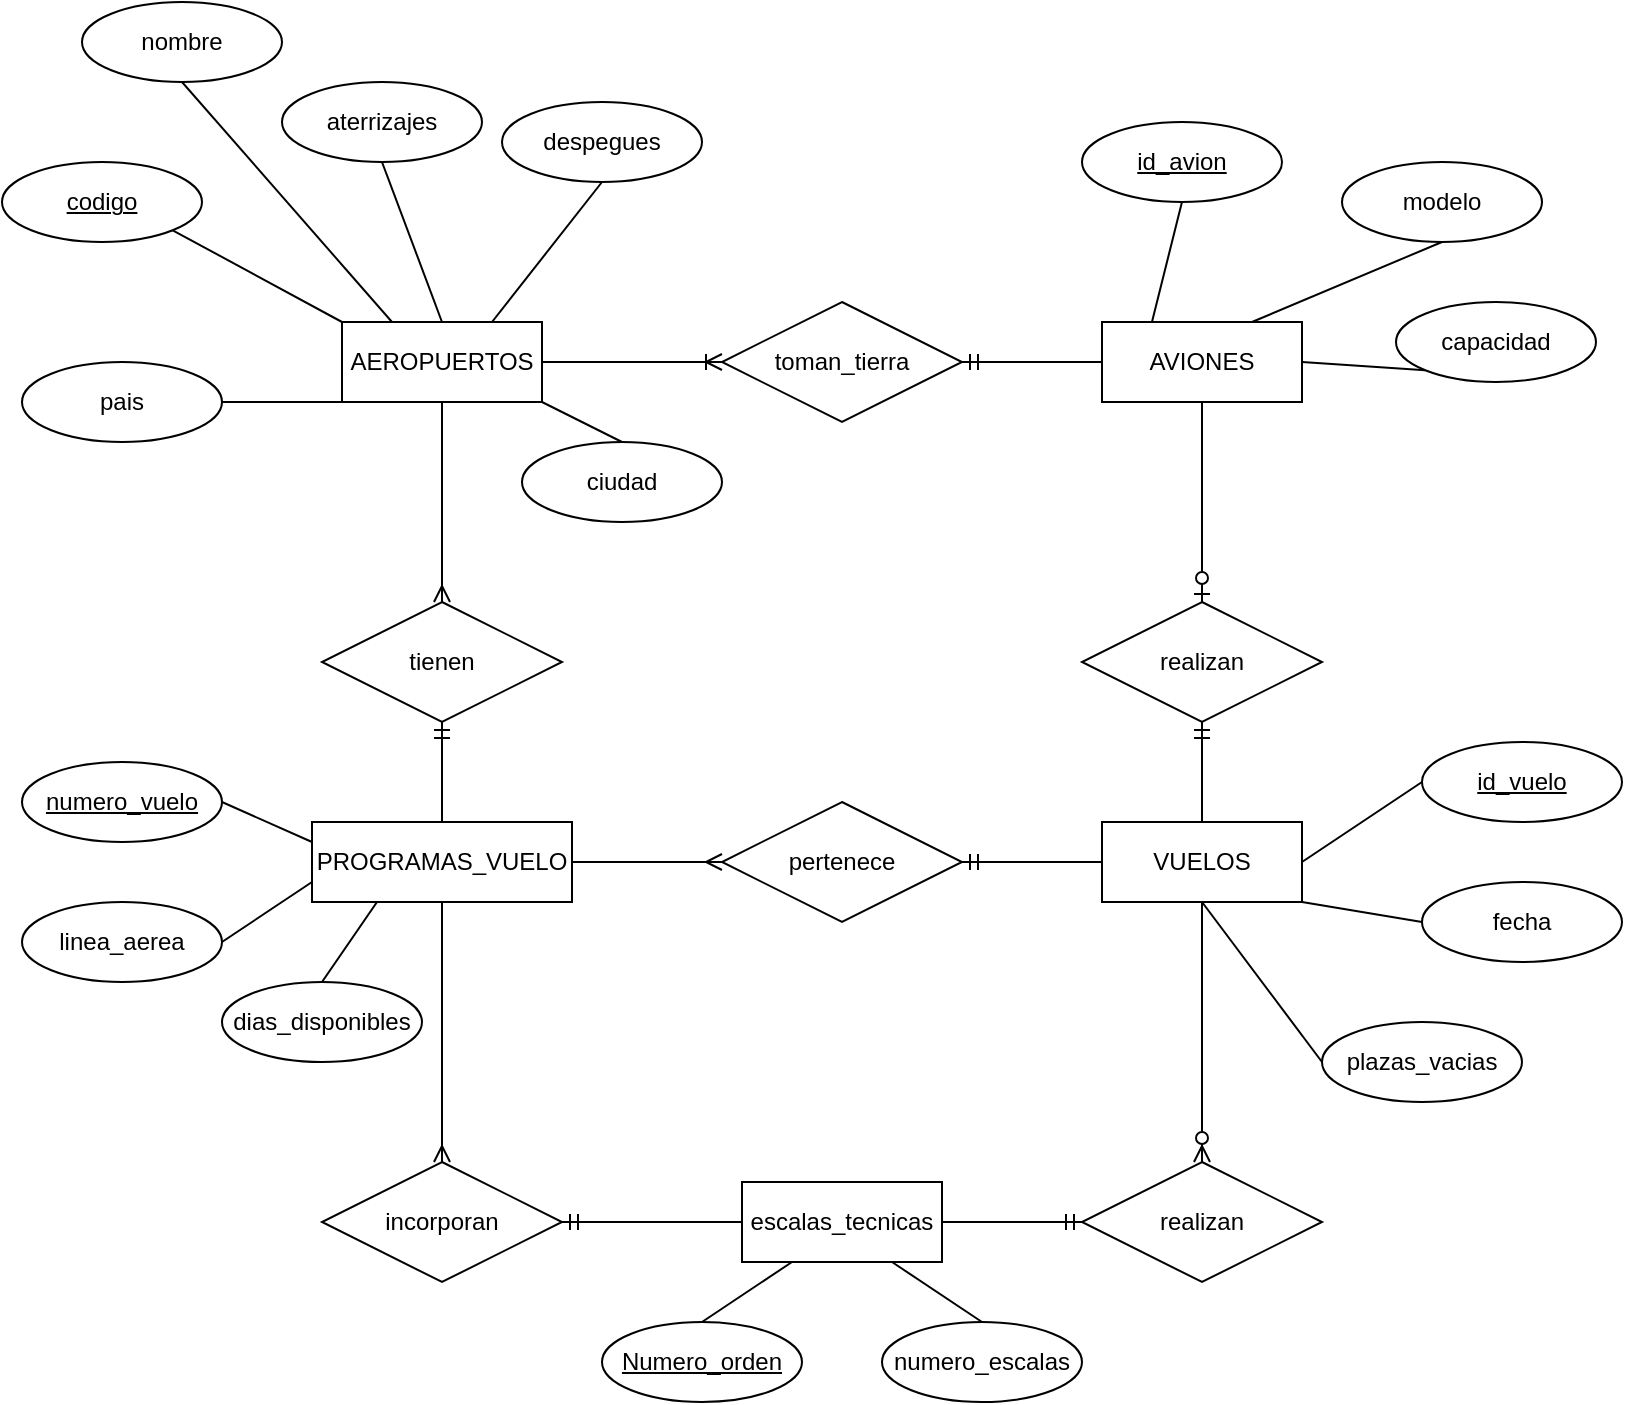 <mxfile version="13.10.0" type="github">
  <diagram id="dRUiO_fBCLAAtDsuohW3" name="Page-1">
    <mxGraphModel dx="868" dy="450" grid="1" gridSize="10" guides="1" tooltips="1" connect="1" arrows="1" fold="1" page="1" pageScale="1" pageWidth="827" pageHeight="1169" math="0" shadow="0">
      <root>
        <mxCell id="0" />
        <mxCell id="1" parent="0" />
        <mxCell id="XjwWoGs6GViRfNdkRNjS-35" style="rounded=0;orthogonalLoop=1;jettySize=auto;html=1;exitX=0.5;exitY=1;exitDx=0;exitDy=0;entryX=0.5;entryY=0;entryDx=0;entryDy=0;startArrow=none;startFill=0;endArrow=ERmany;endFill=0;" parent="1" source="XjwWoGs6GViRfNdkRNjS-1" target="XjwWoGs6GViRfNdkRNjS-31" edge="1">
          <mxGeometry relative="1" as="geometry" />
        </mxCell>
        <mxCell id="ity33zddKmOWyrt0S6hl-3" style="edgeStyle=orthogonalEdgeStyle;rounded=0;orthogonalLoop=1;jettySize=auto;html=1;exitX=1;exitY=0.5;exitDx=0;exitDy=0;entryX=0;entryY=0.5;entryDx=0;entryDy=0;endArrow=ERoneToMany;endFill=0;" parent="1" source="XjwWoGs6GViRfNdkRNjS-1" target="ity33zddKmOWyrt0S6hl-2" edge="1">
          <mxGeometry relative="1" as="geometry" />
        </mxCell>
        <mxCell id="XjwWoGs6GViRfNdkRNjS-1" value="AEROPUERTOS" style="whiteSpace=wrap;html=1;align=center;" parent="1" vertex="1">
          <mxGeometry x="200" y="180" width="100" height="40" as="geometry" />
        </mxCell>
        <mxCell id="XjwWoGs6GViRfNdkRNjS-2" value="codigo" style="ellipse;whiteSpace=wrap;html=1;align=center;fontStyle=4;" parent="1" vertex="1">
          <mxGeometry x="30" y="100" width="100" height="40" as="geometry" />
        </mxCell>
        <mxCell id="XjwWoGs6GViRfNdkRNjS-3" value="nombre" style="ellipse;whiteSpace=wrap;html=1;align=center;" parent="1" vertex="1">
          <mxGeometry x="70" y="20" width="100" height="40" as="geometry" />
        </mxCell>
        <mxCell id="XjwWoGs6GViRfNdkRNjS-4" value="ciudad" style="ellipse;whiteSpace=wrap;html=1;align=center;" parent="1" vertex="1">
          <mxGeometry x="290" y="240" width="100" height="40" as="geometry" />
        </mxCell>
        <mxCell id="XjwWoGs6GViRfNdkRNjS-6" value="pais&lt;br&gt;" style="ellipse;whiteSpace=wrap;html=1;align=center;" parent="1" vertex="1">
          <mxGeometry x="40" y="200" width="100" height="40" as="geometry" />
        </mxCell>
        <mxCell id="XjwWoGs6GViRfNdkRNjS-7" value="" style="endArrow=none;html=1;rounded=0;exitX=1;exitY=1;exitDx=0;exitDy=0;entryX=0;entryY=0;entryDx=0;entryDy=0;" parent="1" source="XjwWoGs6GViRfNdkRNjS-2" target="XjwWoGs6GViRfNdkRNjS-1" edge="1">
          <mxGeometry relative="1" as="geometry">
            <mxPoint x="330" y="300" as="sourcePoint" />
            <mxPoint x="490" y="300" as="targetPoint" />
          </mxGeometry>
        </mxCell>
        <mxCell id="XjwWoGs6GViRfNdkRNjS-8" value="" style="endArrow=none;html=1;rounded=0;entryX=0;entryY=1;entryDx=0;entryDy=0;exitX=1;exitY=0.5;exitDx=0;exitDy=0;" parent="1" source="XjwWoGs6GViRfNdkRNjS-6" target="XjwWoGs6GViRfNdkRNjS-1" edge="1">
          <mxGeometry relative="1" as="geometry">
            <mxPoint x="130" y="200" as="sourcePoint" />
            <mxPoint x="490" y="300" as="targetPoint" />
          </mxGeometry>
        </mxCell>
        <mxCell id="XjwWoGs6GViRfNdkRNjS-9" value="" style="endArrow=none;html=1;rounded=0;exitX=0.25;exitY=0;exitDx=0;exitDy=0;entryX=0.5;entryY=1;entryDx=0;entryDy=0;" parent="1" source="XjwWoGs6GViRfNdkRNjS-1" target="XjwWoGs6GViRfNdkRNjS-3" edge="1">
          <mxGeometry relative="1" as="geometry">
            <mxPoint x="440" y="190" as="sourcePoint" />
            <mxPoint x="600" y="190" as="targetPoint" />
          </mxGeometry>
        </mxCell>
        <mxCell id="XjwWoGs6GViRfNdkRNjS-10" value="" style="endArrow=none;html=1;rounded=0;exitX=1;exitY=1;exitDx=0;exitDy=0;entryX=0.5;entryY=0;entryDx=0;entryDy=0;" parent="1" source="XjwWoGs6GViRfNdkRNjS-1" target="XjwWoGs6GViRfNdkRNjS-4" edge="1">
          <mxGeometry relative="1" as="geometry">
            <mxPoint x="330" y="300" as="sourcePoint" />
            <mxPoint x="490" y="300" as="targetPoint" />
          </mxGeometry>
        </mxCell>
        <mxCell id="XjwWoGs6GViRfNdkRNjS-46" style="edgeStyle=none;rounded=0;orthogonalLoop=1;jettySize=auto;html=1;exitX=0.5;exitY=1;exitDx=0;exitDy=0;entryX=0.5;entryY=0;entryDx=0;entryDy=0;startArrow=none;startFill=0;endArrow=ERzeroToOne;endFill=1;" parent="1" source="XjwWoGs6GViRfNdkRNjS-11" target="XjwWoGs6GViRfNdkRNjS-42" edge="1">
          <mxGeometry relative="1" as="geometry" />
        </mxCell>
        <mxCell id="ity33zddKmOWyrt0S6hl-4" style="edgeStyle=orthogonalEdgeStyle;rounded=0;orthogonalLoop=1;jettySize=auto;html=1;exitX=0;exitY=0.5;exitDx=0;exitDy=0;entryX=1;entryY=0.5;entryDx=0;entryDy=0;endArrow=ERmandOne;endFill=0;" parent="1" source="XjwWoGs6GViRfNdkRNjS-11" target="ity33zddKmOWyrt0S6hl-2" edge="1">
          <mxGeometry relative="1" as="geometry" />
        </mxCell>
        <mxCell id="XjwWoGs6GViRfNdkRNjS-11" value="AVIONES" style="whiteSpace=wrap;html=1;align=center;" parent="1" vertex="1">
          <mxGeometry x="580" y="180" width="100" height="40" as="geometry" />
        </mxCell>
        <mxCell id="XjwWoGs6GViRfNdkRNjS-24" style="rounded=0;orthogonalLoop=1;jettySize=auto;html=1;exitX=0.5;exitY=1;exitDx=0;exitDy=0;entryX=0.25;entryY=0;entryDx=0;entryDy=0;startArrow=none;startFill=0;endArrow=none;endFill=0;" parent="1" source="XjwWoGs6GViRfNdkRNjS-12" target="XjwWoGs6GViRfNdkRNjS-11" edge="1">
          <mxGeometry relative="1" as="geometry" />
        </mxCell>
        <mxCell id="XjwWoGs6GViRfNdkRNjS-12" value="id_avion" style="ellipse;whiteSpace=wrap;html=1;align=center;fontStyle=4;" parent="1" vertex="1">
          <mxGeometry x="570" y="80" width="100" height="40" as="geometry" />
        </mxCell>
        <mxCell id="XjwWoGs6GViRfNdkRNjS-25" style="edgeStyle=none;rounded=0;orthogonalLoop=1;jettySize=auto;html=1;exitX=0.5;exitY=1;exitDx=0;exitDy=0;entryX=0.75;entryY=0;entryDx=0;entryDy=0;startArrow=none;startFill=0;endArrow=none;endFill=0;" parent="1" source="XjwWoGs6GViRfNdkRNjS-15" target="XjwWoGs6GViRfNdkRNjS-11" edge="1">
          <mxGeometry relative="1" as="geometry" />
        </mxCell>
        <mxCell id="XjwWoGs6GViRfNdkRNjS-15" value="modelo" style="ellipse;whiteSpace=wrap;html=1;align=center;" parent="1" vertex="1">
          <mxGeometry x="700" y="100" width="100" height="40" as="geometry" />
        </mxCell>
        <mxCell id="XjwWoGs6GViRfNdkRNjS-26" style="edgeStyle=none;rounded=0;orthogonalLoop=1;jettySize=auto;html=1;exitX=0;exitY=1;exitDx=0;exitDy=0;startArrow=none;startFill=0;endArrow=none;endFill=0;entryX=1;entryY=0.5;entryDx=0;entryDy=0;" parent="1" source="XjwWoGs6GViRfNdkRNjS-16" target="XjwWoGs6GViRfNdkRNjS-11" edge="1">
          <mxGeometry relative="1" as="geometry">
            <mxPoint x="690" y="210" as="targetPoint" />
          </mxGeometry>
        </mxCell>
        <mxCell id="XjwWoGs6GViRfNdkRNjS-16" value="capacidad" style="ellipse;whiteSpace=wrap;html=1;align=center;" parent="1" vertex="1">
          <mxGeometry x="727" y="170" width="100" height="40" as="geometry" />
        </mxCell>
        <mxCell id="XjwWoGs6GViRfNdkRNjS-37" style="edgeStyle=none;rounded=0;orthogonalLoop=1;jettySize=auto;html=1;exitX=0.5;exitY=0;exitDx=0;exitDy=0;entryX=0.5;entryY=1;entryDx=0;entryDy=0;startArrow=none;startFill=0;endArrow=ERmandOne;endFill=0;" parent="1" source="XjwWoGs6GViRfNdkRNjS-27" target="XjwWoGs6GViRfNdkRNjS-31" edge="1">
          <mxGeometry relative="1" as="geometry" />
        </mxCell>
        <mxCell id="XjwWoGs6GViRfNdkRNjS-49" style="edgeStyle=none;rounded=0;orthogonalLoop=1;jettySize=auto;html=1;exitX=1;exitY=0.5;exitDx=0;exitDy=0;entryX=0;entryY=0.5;entryDx=0;entryDy=0;startArrow=none;startFill=0;endArrow=ERmany;endFill=0;" parent="1" source="XjwWoGs6GViRfNdkRNjS-27" target="XjwWoGs6GViRfNdkRNjS-48" edge="1">
          <mxGeometry relative="1" as="geometry" />
        </mxCell>
        <mxCell id="Qm5kUJORAW39ex0FzWIV-3" style="rounded=0;orthogonalLoop=1;jettySize=auto;html=1;exitX=0.5;exitY=1;exitDx=0;exitDy=0;entryX=0.5;entryY=0;entryDx=0;entryDy=0;endArrow=ERmany;endFill=0;" edge="1" parent="1" source="XjwWoGs6GViRfNdkRNjS-27" target="Qm5kUJORAW39ex0FzWIV-1">
          <mxGeometry relative="1" as="geometry" />
        </mxCell>
        <mxCell id="XjwWoGs6GViRfNdkRNjS-27" value="PROGRAMAS_VUELO" style="whiteSpace=wrap;html=1;align=center;" parent="1" vertex="1">
          <mxGeometry x="185" y="430" width="130" height="40" as="geometry" />
        </mxCell>
        <mxCell id="XjwWoGs6GViRfNdkRNjS-32" style="edgeStyle=none;rounded=0;orthogonalLoop=1;jettySize=auto;html=1;exitX=1;exitY=0.5;exitDx=0;exitDy=0;entryX=0;entryY=0.25;entryDx=0;entryDy=0;startArrow=none;startFill=0;endArrow=none;endFill=0;" parent="1" source="XjwWoGs6GViRfNdkRNjS-28" target="XjwWoGs6GViRfNdkRNjS-27" edge="1">
          <mxGeometry relative="1" as="geometry" />
        </mxCell>
        <mxCell id="XjwWoGs6GViRfNdkRNjS-28" value="numero_vuelo" style="ellipse;whiteSpace=wrap;html=1;align=center;fontStyle=4;" parent="1" vertex="1">
          <mxGeometry x="40" y="400" width="100" height="40" as="geometry" />
        </mxCell>
        <mxCell id="XjwWoGs6GViRfNdkRNjS-33" style="edgeStyle=none;rounded=0;orthogonalLoop=1;jettySize=auto;html=1;exitX=1;exitY=0.5;exitDx=0;exitDy=0;entryX=0;entryY=0.75;entryDx=0;entryDy=0;startArrow=none;startFill=0;endArrow=none;endFill=0;" parent="1" source="XjwWoGs6GViRfNdkRNjS-29" target="XjwWoGs6GViRfNdkRNjS-27" edge="1">
          <mxGeometry relative="1" as="geometry" />
        </mxCell>
        <mxCell id="XjwWoGs6GViRfNdkRNjS-29" value="linea_aerea" style="ellipse;whiteSpace=wrap;html=1;align=center;" parent="1" vertex="1">
          <mxGeometry x="40" y="470" width="100" height="40" as="geometry" />
        </mxCell>
        <mxCell id="XjwWoGs6GViRfNdkRNjS-34" style="edgeStyle=none;rounded=0;orthogonalLoop=1;jettySize=auto;html=1;exitX=0.5;exitY=0;exitDx=0;exitDy=0;entryX=0.25;entryY=1;entryDx=0;entryDy=0;startArrow=none;startFill=0;endArrow=none;endFill=0;" parent="1" source="XjwWoGs6GViRfNdkRNjS-30" target="XjwWoGs6GViRfNdkRNjS-27" edge="1">
          <mxGeometry relative="1" as="geometry" />
        </mxCell>
        <mxCell id="XjwWoGs6GViRfNdkRNjS-30" value="dias_disponibles" style="ellipse;whiteSpace=wrap;html=1;align=center;" parent="1" vertex="1">
          <mxGeometry x="140" y="510" width="100" height="40" as="geometry" />
        </mxCell>
        <mxCell id="XjwWoGs6GViRfNdkRNjS-31" value="tienen" style="shape=rhombus;perimeter=rhombusPerimeter;whiteSpace=wrap;html=1;align=center;" parent="1" vertex="1">
          <mxGeometry x="190" y="320" width="120" height="60" as="geometry" />
        </mxCell>
        <mxCell id="XjwWoGs6GViRfNdkRNjS-47" style="edgeStyle=none;rounded=0;orthogonalLoop=1;jettySize=auto;html=1;exitX=0.5;exitY=0;exitDx=0;exitDy=0;entryX=0.5;entryY=1;entryDx=0;entryDy=0;startArrow=none;startFill=0;endArrow=ERmandOne;endFill=0;" parent="1" source="XjwWoGs6GViRfNdkRNjS-38" target="XjwWoGs6GViRfNdkRNjS-42" edge="1">
          <mxGeometry relative="1" as="geometry" />
        </mxCell>
        <mxCell id="XjwWoGs6GViRfNdkRNjS-50" style="edgeStyle=none;rounded=0;orthogonalLoop=1;jettySize=auto;html=1;exitX=0;exitY=0.5;exitDx=0;exitDy=0;entryX=1;entryY=0.5;entryDx=0;entryDy=0;startArrow=none;startFill=0;endArrow=ERmandOne;endFill=0;" parent="1" source="XjwWoGs6GViRfNdkRNjS-38" target="XjwWoGs6GViRfNdkRNjS-48" edge="1">
          <mxGeometry relative="1" as="geometry" />
        </mxCell>
        <mxCell id="Qm5kUJORAW39ex0FzWIV-5" style="edgeStyle=none;rounded=0;orthogonalLoop=1;jettySize=auto;html=1;exitX=0.5;exitY=1;exitDx=0;exitDy=0;entryX=0.5;entryY=0;entryDx=0;entryDy=0;endArrow=ERzeroToMany;endFill=1;" edge="1" parent="1" source="XjwWoGs6GViRfNdkRNjS-38" target="Qm5kUJORAW39ex0FzWIV-2">
          <mxGeometry relative="1" as="geometry" />
        </mxCell>
        <mxCell id="XjwWoGs6GViRfNdkRNjS-38" value="VUELOS" style="whiteSpace=wrap;html=1;align=center;" parent="1" vertex="1">
          <mxGeometry x="580" y="430" width="100" height="40" as="geometry" />
        </mxCell>
        <mxCell id="XjwWoGs6GViRfNdkRNjS-45" style="edgeStyle=none;rounded=0;orthogonalLoop=1;jettySize=auto;html=1;exitX=0;exitY=0.5;exitDx=0;exitDy=0;entryX=1;entryY=0.5;entryDx=0;entryDy=0;startArrow=none;startFill=0;endArrow=none;endFill=0;" parent="1" source="XjwWoGs6GViRfNdkRNjS-39" target="XjwWoGs6GViRfNdkRNjS-38" edge="1">
          <mxGeometry relative="1" as="geometry" />
        </mxCell>
        <mxCell id="XjwWoGs6GViRfNdkRNjS-39" value="id_vuelo" style="ellipse;whiteSpace=wrap;html=1;align=center;fontStyle=4;" parent="1" vertex="1">
          <mxGeometry x="740" y="390" width="100" height="40" as="geometry" />
        </mxCell>
        <mxCell id="XjwWoGs6GViRfNdkRNjS-44" style="edgeStyle=none;rounded=0;orthogonalLoop=1;jettySize=auto;html=1;exitX=0;exitY=0.5;exitDx=0;exitDy=0;entryX=1;entryY=1;entryDx=0;entryDy=0;startArrow=none;startFill=0;endArrow=none;endFill=0;" parent="1" source="XjwWoGs6GViRfNdkRNjS-40" target="XjwWoGs6GViRfNdkRNjS-38" edge="1">
          <mxGeometry relative="1" as="geometry" />
        </mxCell>
        <mxCell id="XjwWoGs6GViRfNdkRNjS-40" value="fecha&lt;br&gt;" style="ellipse;whiteSpace=wrap;html=1;align=center;" parent="1" vertex="1">
          <mxGeometry x="740" y="460" width="100" height="40" as="geometry" />
        </mxCell>
        <mxCell id="XjwWoGs6GViRfNdkRNjS-43" style="edgeStyle=none;rounded=0;orthogonalLoop=1;jettySize=auto;html=1;exitX=0;exitY=0.5;exitDx=0;exitDy=0;entryX=0.5;entryY=1;entryDx=0;entryDy=0;startArrow=none;startFill=0;endArrow=none;endFill=0;" parent="1" source="XjwWoGs6GViRfNdkRNjS-41" target="XjwWoGs6GViRfNdkRNjS-38" edge="1">
          <mxGeometry relative="1" as="geometry" />
        </mxCell>
        <mxCell id="XjwWoGs6GViRfNdkRNjS-41" value="plazas_vacias" style="ellipse;whiteSpace=wrap;html=1;align=center;" parent="1" vertex="1">
          <mxGeometry x="690" y="530" width="100" height="40" as="geometry" />
        </mxCell>
        <mxCell id="XjwWoGs6GViRfNdkRNjS-42" value="realizan" style="shape=rhombus;perimeter=rhombusPerimeter;whiteSpace=wrap;html=1;align=center;" parent="1" vertex="1">
          <mxGeometry x="570" y="320" width="120" height="60" as="geometry" />
        </mxCell>
        <mxCell id="XjwWoGs6GViRfNdkRNjS-48" value="pertenece" style="shape=rhombus;perimeter=rhombusPerimeter;whiteSpace=wrap;html=1;align=center;" parent="1" vertex="1">
          <mxGeometry x="390" y="420" width="120" height="60" as="geometry" />
        </mxCell>
        <mxCell id="XjwWoGs6GViRfNdkRNjS-58" style="edgeStyle=none;rounded=0;orthogonalLoop=1;jettySize=auto;html=1;exitX=0.25;exitY=1;exitDx=0;exitDy=0;entryX=0.5;entryY=0;entryDx=0;entryDy=0;startArrow=none;startFill=0;endArrow=none;endFill=0;" parent="1" source="XjwWoGs6GViRfNdkRNjS-51" target="XjwWoGs6GViRfNdkRNjS-52" edge="1">
          <mxGeometry relative="1" as="geometry" />
        </mxCell>
        <mxCell id="XjwWoGs6GViRfNdkRNjS-59" style="edgeStyle=none;rounded=0;orthogonalLoop=1;jettySize=auto;html=1;exitX=0.75;exitY=1;exitDx=0;exitDy=0;entryX=0.5;entryY=0;entryDx=0;entryDy=0;startArrow=none;startFill=0;endArrow=none;endFill=0;" parent="1" source="XjwWoGs6GViRfNdkRNjS-51" target="XjwWoGs6GViRfNdkRNjS-53" edge="1">
          <mxGeometry relative="1" as="geometry" />
        </mxCell>
        <mxCell id="Qm5kUJORAW39ex0FzWIV-4" style="edgeStyle=none;rounded=0;orthogonalLoop=1;jettySize=auto;html=1;exitX=0;exitY=0.5;exitDx=0;exitDy=0;entryX=1;entryY=0.5;entryDx=0;entryDy=0;endArrow=ERmandOne;endFill=0;" edge="1" parent="1" source="XjwWoGs6GViRfNdkRNjS-51" target="Qm5kUJORAW39ex0FzWIV-1">
          <mxGeometry relative="1" as="geometry" />
        </mxCell>
        <mxCell id="Qm5kUJORAW39ex0FzWIV-7" style="edgeStyle=none;rounded=0;orthogonalLoop=1;jettySize=auto;html=1;exitX=1;exitY=0.5;exitDx=0;exitDy=0;entryX=0;entryY=0.5;entryDx=0;entryDy=0;endArrow=ERmandOne;endFill=0;" edge="1" parent="1" source="XjwWoGs6GViRfNdkRNjS-51" target="Qm5kUJORAW39ex0FzWIV-2">
          <mxGeometry relative="1" as="geometry" />
        </mxCell>
        <mxCell id="XjwWoGs6GViRfNdkRNjS-51" value="escalas_tecnicas" style="whiteSpace=wrap;html=1;align=center;" parent="1" vertex="1">
          <mxGeometry x="400" y="610" width="100" height="40" as="geometry" />
        </mxCell>
        <mxCell id="XjwWoGs6GViRfNdkRNjS-52" value="Numero_orden" style="ellipse;whiteSpace=wrap;html=1;align=center;fontStyle=4;" parent="1" vertex="1">
          <mxGeometry x="330" y="680" width="100" height="40" as="geometry" />
        </mxCell>
        <mxCell id="XjwWoGs6GViRfNdkRNjS-53" value="numero_escalas" style="ellipse;whiteSpace=wrap;html=1;align=center;" parent="1" vertex="1">
          <mxGeometry x="470" y="680" width="100" height="40" as="geometry" />
        </mxCell>
        <mxCell id="ity33zddKmOWyrt0S6hl-2" value="toman_tierra" style="shape=rhombus;perimeter=rhombusPerimeter;whiteSpace=wrap;html=1;align=center;" parent="1" vertex="1">
          <mxGeometry x="390" y="170" width="120" height="60" as="geometry" />
        </mxCell>
        <mxCell id="ity33zddKmOWyrt0S6hl-8" style="edgeStyle=none;rounded=0;orthogonalLoop=1;jettySize=auto;html=1;exitX=0.5;exitY=1;exitDx=0;exitDy=0;entryX=0.75;entryY=0;entryDx=0;entryDy=0;endArrow=none;endFill=0;" parent="1" source="ity33zddKmOWyrt0S6hl-5" target="XjwWoGs6GViRfNdkRNjS-1" edge="1">
          <mxGeometry relative="1" as="geometry" />
        </mxCell>
        <mxCell id="ity33zddKmOWyrt0S6hl-5" value="despegues" style="ellipse;whiteSpace=wrap;html=1;align=center;" parent="1" vertex="1">
          <mxGeometry x="280" y="70" width="100" height="40" as="geometry" />
        </mxCell>
        <mxCell id="ity33zddKmOWyrt0S6hl-7" style="rounded=0;orthogonalLoop=1;jettySize=auto;html=1;exitX=0.5;exitY=1;exitDx=0;exitDy=0;entryX=0.5;entryY=0;entryDx=0;entryDy=0;endArrow=none;endFill=0;" parent="1" source="ity33zddKmOWyrt0S6hl-6" target="XjwWoGs6GViRfNdkRNjS-1" edge="1">
          <mxGeometry relative="1" as="geometry" />
        </mxCell>
        <mxCell id="ity33zddKmOWyrt0S6hl-6" value="aterrizajes" style="ellipse;whiteSpace=wrap;html=1;align=center;" parent="1" vertex="1">
          <mxGeometry x="170" y="60" width="100" height="40" as="geometry" />
        </mxCell>
        <mxCell id="Qm5kUJORAW39ex0FzWIV-1" value="incorporan" style="shape=rhombus;perimeter=rhombusPerimeter;whiteSpace=wrap;html=1;align=center;" vertex="1" parent="1">
          <mxGeometry x="190" y="600" width="120" height="60" as="geometry" />
        </mxCell>
        <mxCell id="Qm5kUJORAW39ex0FzWIV-2" value="realizan" style="shape=rhombus;perimeter=rhombusPerimeter;whiteSpace=wrap;html=1;align=center;" vertex="1" parent="1">
          <mxGeometry x="570" y="600" width="120" height="60" as="geometry" />
        </mxCell>
      </root>
    </mxGraphModel>
  </diagram>
</mxfile>
